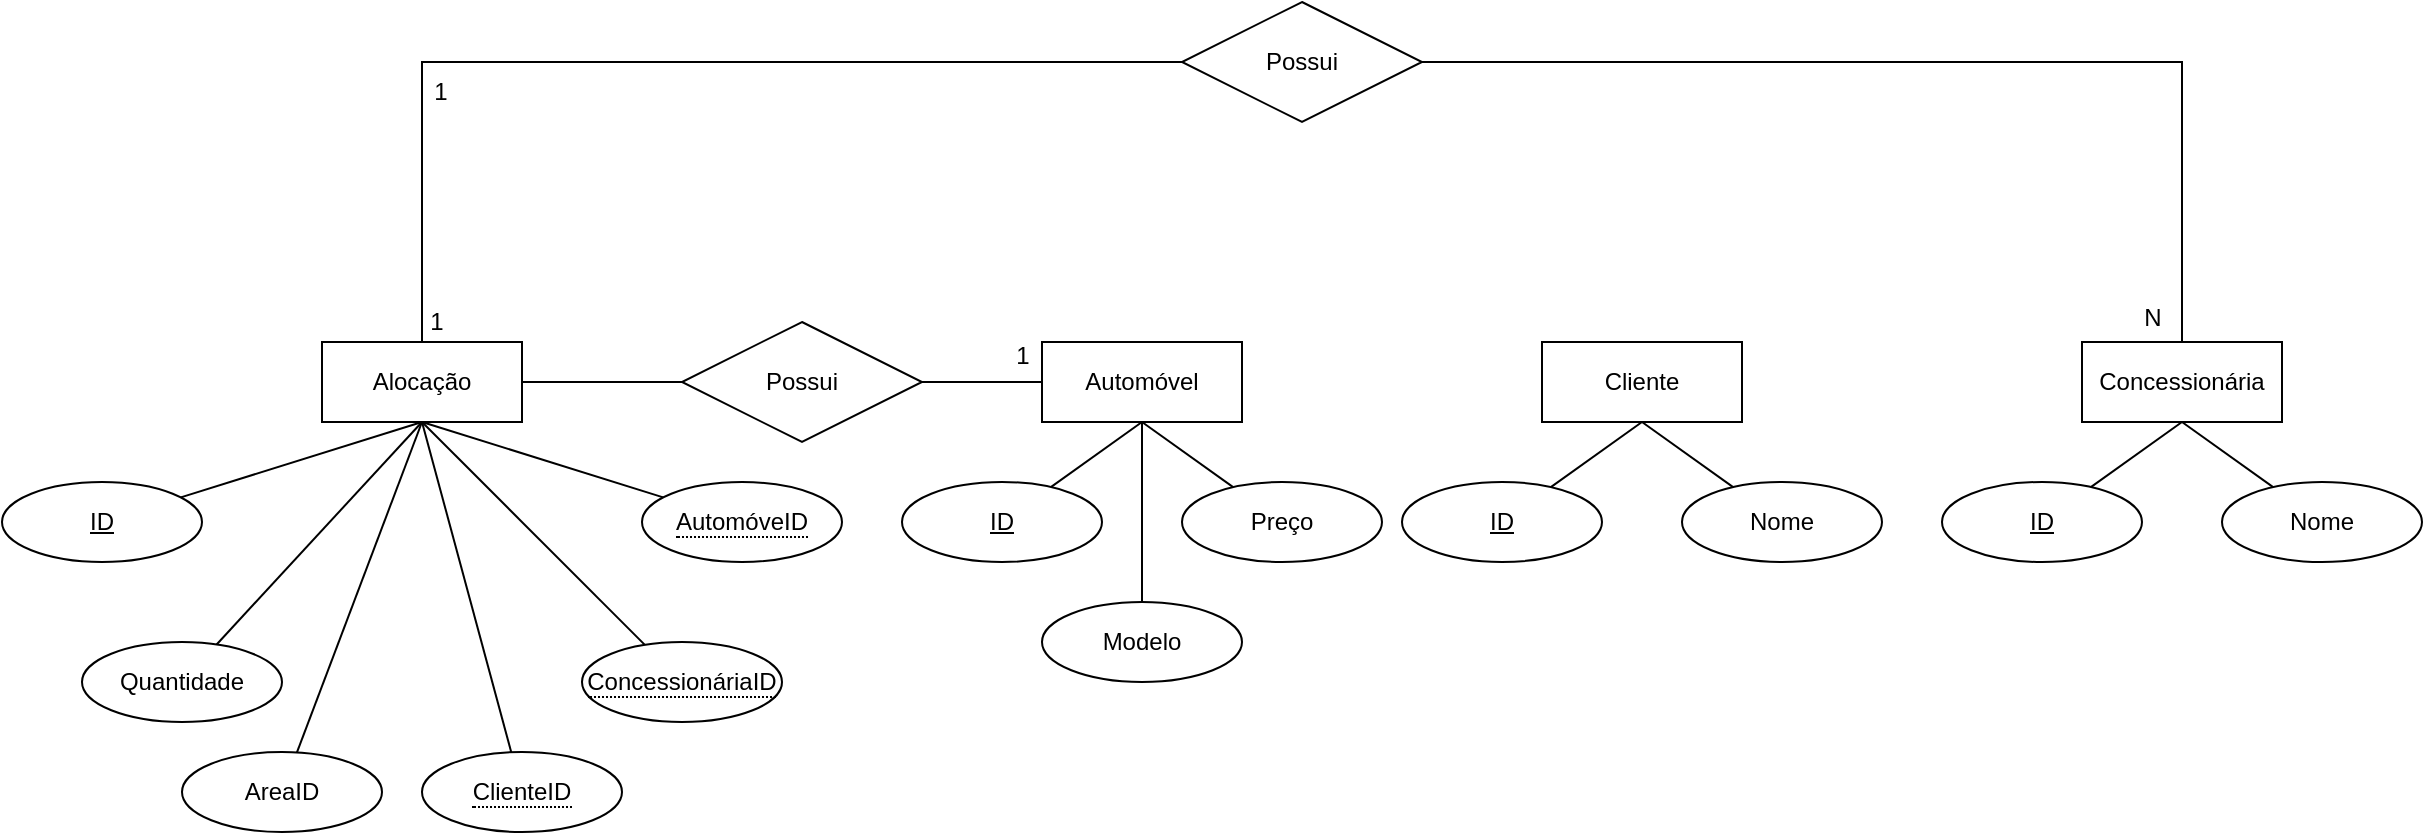 <mxfile version="24.7.17">
  <diagram name="Página-1" id="sWOV0-MNYNUwAabqBx78">
    <mxGraphModel dx="1393" dy="796" grid="1" gridSize="10" guides="1" tooltips="1" connect="1" arrows="1" fold="1" page="1" pageScale="1" pageWidth="827" pageHeight="1169" math="0" shadow="0">
      <root>
        <mxCell id="0" />
        <mxCell id="1" parent="0" />
        <mxCell id="vHhu7jdrx8c_PWsg0oYv-145" style="edgeStyle=orthogonalEdgeStyle;rounded=0;orthogonalLoop=1;jettySize=auto;html=1;entryX=0.5;entryY=0;entryDx=0;entryDy=0;endArrow=none;endFill=0;" edge="1" parent="1" source="vHhu7jdrx8c_PWsg0oYv-148" target="vHhu7jdrx8c_PWsg0oYv-173">
          <mxGeometry relative="1" as="geometry">
            <Array as="points">
              <mxPoint x="340" y="470" />
              <mxPoint x="1220" y="470" />
            </Array>
          </mxGeometry>
        </mxCell>
        <mxCell id="vHhu7jdrx8c_PWsg0oYv-147" style="edgeStyle=orthogonalEdgeStyle;rounded=0;orthogonalLoop=1;jettySize=auto;html=1;entryX=0;entryY=0.5;entryDx=0;entryDy=0;endArrow=none;endFill=0;" edge="1" parent="1" source="vHhu7jdrx8c_PWsg0oYv-181" target="vHhu7jdrx8c_PWsg0oYv-149">
          <mxGeometry relative="1" as="geometry" />
        </mxCell>
        <mxCell id="vHhu7jdrx8c_PWsg0oYv-148" value="Alocação" style="whiteSpace=wrap;html=1;align=center;" vertex="1" parent="1">
          <mxGeometry x="290" y="610" width="100" height="40" as="geometry" />
        </mxCell>
        <mxCell id="vHhu7jdrx8c_PWsg0oYv-149" value="Automóvel" style="whiteSpace=wrap;html=1;align=center;" vertex="1" parent="1">
          <mxGeometry x="650" y="610" width="100" height="40" as="geometry" />
        </mxCell>
        <mxCell id="vHhu7jdrx8c_PWsg0oYv-150" value="Cliente" style="whiteSpace=wrap;html=1;align=center;" vertex="1" parent="1">
          <mxGeometry x="900" y="610" width="100" height="40" as="geometry" />
        </mxCell>
        <mxCell id="vHhu7jdrx8c_PWsg0oYv-151" style="rounded=0;orthogonalLoop=1;jettySize=auto;html=1;entryX=0.5;entryY=1;entryDx=0;entryDy=0;endArrow=none;endFill=0;" edge="1" parent="1" source="vHhu7jdrx8c_PWsg0oYv-152" target="vHhu7jdrx8c_PWsg0oYv-148">
          <mxGeometry relative="1" as="geometry" />
        </mxCell>
        <mxCell id="vHhu7jdrx8c_PWsg0oYv-152" value="&lt;span style=&quot;border-bottom: 1px dotted&quot;&gt;ClienteID&lt;/span&gt;" style="ellipse;whiteSpace=wrap;html=1;align=center;" vertex="1" parent="1">
          <mxGeometry x="340" y="815" width="100" height="40" as="geometry" />
        </mxCell>
        <mxCell id="vHhu7jdrx8c_PWsg0oYv-153" style="rounded=0;orthogonalLoop=1;jettySize=auto;html=1;endArrow=none;endFill=0;" edge="1" parent="1" source="vHhu7jdrx8c_PWsg0oYv-154">
          <mxGeometry relative="1" as="geometry">
            <mxPoint x="340" y="650" as="targetPoint" />
          </mxGeometry>
        </mxCell>
        <mxCell id="vHhu7jdrx8c_PWsg0oYv-154" value="&lt;span style=&quot;border-bottom: 1px dotted&quot;&gt;AutomóveID&lt;/span&gt;" style="ellipse;whiteSpace=wrap;html=1;align=center;" vertex="1" parent="1">
          <mxGeometry x="450" y="680" width="100" height="40" as="geometry" />
        </mxCell>
        <mxCell id="vHhu7jdrx8c_PWsg0oYv-155" style="rounded=0;orthogonalLoop=1;jettySize=auto;html=1;endArrow=none;endFill=0;" edge="1" parent="1" source="vHhu7jdrx8c_PWsg0oYv-156">
          <mxGeometry relative="1" as="geometry">
            <mxPoint x="340" y="650" as="targetPoint" />
          </mxGeometry>
        </mxCell>
        <mxCell id="vHhu7jdrx8c_PWsg0oYv-156" value="&lt;span style=&quot;border-bottom: 1px dotted&quot;&gt;ConcessionáriaID&lt;/span&gt;" style="ellipse;whiteSpace=wrap;html=1;align=center;" vertex="1" parent="1">
          <mxGeometry x="420" y="760" width="100" height="40" as="geometry" />
        </mxCell>
        <mxCell id="vHhu7jdrx8c_PWsg0oYv-157" style="rounded=0;orthogonalLoop=1;jettySize=auto;html=1;entryX=0.5;entryY=1;entryDx=0;entryDy=0;endArrow=none;endFill=0;" edge="1" parent="1" source="vHhu7jdrx8c_PWsg0oYv-158" target="vHhu7jdrx8c_PWsg0oYv-148">
          <mxGeometry relative="1" as="geometry" />
        </mxCell>
        <mxCell id="vHhu7jdrx8c_PWsg0oYv-158" value="ID" style="ellipse;whiteSpace=wrap;html=1;align=center;fontStyle=4;" vertex="1" parent="1">
          <mxGeometry x="130" y="680" width="100" height="40" as="geometry" />
        </mxCell>
        <mxCell id="vHhu7jdrx8c_PWsg0oYv-159" style="rounded=0;orthogonalLoop=1;jettySize=auto;html=1;endArrow=none;endFill=0;" edge="1" parent="1" source="vHhu7jdrx8c_PWsg0oYv-160">
          <mxGeometry relative="1" as="geometry">
            <mxPoint x="340" y="650" as="targetPoint" />
          </mxGeometry>
        </mxCell>
        <mxCell id="vHhu7jdrx8c_PWsg0oYv-160" value="Quantidade" style="ellipse;whiteSpace=wrap;html=1;align=center;" vertex="1" parent="1">
          <mxGeometry x="170" y="760" width="100" height="40" as="geometry" />
        </mxCell>
        <mxCell id="vHhu7jdrx8c_PWsg0oYv-161" style="rounded=0;orthogonalLoop=1;jettySize=auto;html=1;endArrow=none;endFill=0;" edge="1" parent="1" source="vHhu7jdrx8c_PWsg0oYv-162">
          <mxGeometry relative="1" as="geometry">
            <mxPoint x="340" y="650" as="targetPoint" />
          </mxGeometry>
        </mxCell>
        <mxCell id="vHhu7jdrx8c_PWsg0oYv-162" value="AreaID" style="ellipse;whiteSpace=wrap;html=1;align=center;" vertex="1" parent="1">
          <mxGeometry x="220" y="815" width="100" height="40" as="geometry" />
        </mxCell>
        <mxCell id="vHhu7jdrx8c_PWsg0oYv-163" style="rounded=0;orthogonalLoop=1;jettySize=auto;html=1;entryX=0.5;entryY=1;entryDx=0;entryDy=0;endArrow=none;endFill=0;" edge="1" parent="1" source="vHhu7jdrx8c_PWsg0oYv-164" target="vHhu7jdrx8c_PWsg0oYv-149">
          <mxGeometry relative="1" as="geometry" />
        </mxCell>
        <mxCell id="vHhu7jdrx8c_PWsg0oYv-164" value="ID" style="ellipse;whiteSpace=wrap;html=1;align=center;fontStyle=4;" vertex="1" parent="1">
          <mxGeometry x="580" y="680" width="100" height="40" as="geometry" />
        </mxCell>
        <mxCell id="vHhu7jdrx8c_PWsg0oYv-165" style="rounded=0;orthogonalLoop=1;jettySize=auto;html=1;entryX=0.5;entryY=1;entryDx=0;entryDy=0;endArrow=none;endFill=0;" edge="1" parent="1" source="vHhu7jdrx8c_PWsg0oYv-166" target="vHhu7jdrx8c_PWsg0oYv-149">
          <mxGeometry relative="1" as="geometry" />
        </mxCell>
        <mxCell id="vHhu7jdrx8c_PWsg0oYv-166" value="Modelo" style="ellipse;whiteSpace=wrap;html=1;align=center;" vertex="1" parent="1">
          <mxGeometry x="650" y="740" width="100" height="40" as="geometry" />
        </mxCell>
        <mxCell id="vHhu7jdrx8c_PWsg0oYv-167" style="rounded=0;orthogonalLoop=1;jettySize=auto;html=1;entryX=0.5;entryY=1;entryDx=0;entryDy=0;endArrow=none;endFill=0;" edge="1" parent="1" source="vHhu7jdrx8c_PWsg0oYv-168" target="vHhu7jdrx8c_PWsg0oYv-149">
          <mxGeometry relative="1" as="geometry" />
        </mxCell>
        <mxCell id="vHhu7jdrx8c_PWsg0oYv-168" value="Preço" style="ellipse;whiteSpace=wrap;html=1;align=center;" vertex="1" parent="1">
          <mxGeometry x="720" y="680" width="100" height="40" as="geometry" />
        </mxCell>
        <mxCell id="vHhu7jdrx8c_PWsg0oYv-169" style="rounded=0;orthogonalLoop=1;jettySize=auto;html=1;entryX=0.5;entryY=1;entryDx=0;entryDy=0;endArrow=none;endFill=0;" edge="1" parent="1" source="vHhu7jdrx8c_PWsg0oYv-170" target="vHhu7jdrx8c_PWsg0oYv-150">
          <mxGeometry relative="1" as="geometry" />
        </mxCell>
        <mxCell id="vHhu7jdrx8c_PWsg0oYv-170" value="ID" style="ellipse;whiteSpace=wrap;html=1;align=center;fontStyle=4;" vertex="1" parent="1">
          <mxGeometry x="830" y="680" width="100" height="40" as="geometry" />
        </mxCell>
        <mxCell id="vHhu7jdrx8c_PWsg0oYv-171" style="rounded=0;orthogonalLoop=1;jettySize=auto;html=1;entryX=0.5;entryY=1;entryDx=0;entryDy=0;endArrow=none;endFill=0;" edge="1" parent="1" source="vHhu7jdrx8c_PWsg0oYv-172" target="vHhu7jdrx8c_PWsg0oYv-150">
          <mxGeometry relative="1" as="geometry" />
        </mxCell>
        <mxCell id="vHhu7jdrx8c_PWsg0oYv-172" value="Nome" style="ellipse;whiteSpace=wrap;html=1;align=center;" vertex="1" parent="1">
          <mxGeometry x="970" y="680" width="100" height="40" as="geometry" />
        </mxCell>
        <mxCell id="vHhu7jdrx8c_PWsg0oYv-173" value="Concessionária" style="whiteSpace=wrap;html=1;align=center;" vertex="1" parent="1">
          <mxGeometry x="1170" y="610" width="100" height="40" as="geometry" />
        </mxCell>
        <mxCell id="vHhu7jdrx8c_PWsg0oYv-174" style="rounded=0;orthogonalLoop=1;jettySize=auto;html=1;entryX=0.5;entryY=1;entryDx=0;entryDy=0;endArrow=none;endFill=0;" edge="1" parent="1" source="vHhu7jdrx8c_PWsg0oYv-175" target="vHhu7jdrx8c_PWsg0oYv-173">
          <mxGeometry relative="1" as="geometry" />
        </mxCell>
        <mxCell id="vHhu7jdrx8c_PWsg0oYv-175" value="ID" style="ellipse;whiteSpace=wrap;html=1;align=center;fontStyle=4;" vertex="1" parent="1">
          <mxGeometry x="1100" y="680" width="100" height="40" as="geometry" />
        </mxCell>
        <mxCell id="vHhu7jdrx8c_PWsg0oYv-176" style="rounded=0;orthogonalLoop=1;jettySize=auto;html=1;entryX=0.5;entryY=1;entryDx=0;entryDy=0;endArrow=none;endFill=0;" edge="1" parent="1" source="vHhu7jdrx8c_PWsg0oYv-177" target="vHhu7jdrx8c_PWsg0oYv-173">
          <mxGeometry relative="1" as="geometry" />
        </mxCell>
        <mxCell id="vHhu7jdrx8c_PWsg0oYv-177" value="Nome" style="ellipse;whiteSpace=wrap;html=1;align=center;" vertex="1" parent="1">
          <mxGeometry x="1240" y="680" width="100" height="40" as="geometry" />
        </mxCell>
        <mxCell id="vHhu7jdrx8c_PWsg0oYv-178" value="Possui" style="shape=rhombus;perimeter=rhombusPerimeter;whiteSpace=wrap;html=1;align=center;" vertex="1" parent="1">
          <mxGeometry x="720" y="440" width="120" height="60" as="geometry" />
        </mxCell>
        <mxCell id="vHhu7jdrx8c_PWsg0oYv-180" value="" style="edgeStyle=orthogonalEdgeStyle;rounded=0;orthogonalLoop=1;jettySize=auto;html=1;entryX=0;entryY=0.5;entryDx=0;entryDy=0;endArrow=none;endFill=0;" edge="1" parent="1" source="vHhu7jdrx8c_PWsg0oYv-148" target="vHhu7jdrx8c_PWsg0oYv-181">
          <mxGeometry relative="1" as="geometry">
            <mxPoint x="390" y="630" as="sourcePoint" />
            <mxPoint x="650" y="630" as="targetPoint" />
          </mxGeometry>
        </mxCell>
        <mxCell id="vHhu7jdrx8c_PWsg0oYv-181" value="Possui" style="shape=rhombus;perimeter=rhombusPerimeter;whiteSpace=wrap;html=1;align=center;" vertex="1" parent="1">
          <mxGeometry x="470" y="600" width="120" height="60" as="geometry" />
        </mxCell>
        <mxCell id="vHhu7jdrx8c_PWsg0oYv-182" value="1" style="text;html=1;align=center;verticalAlign=middle;resizable=0;points=[];autosize=1;strokeColor=none;fillColor=none;" vertex="1" parent="1">
          <mxGeometry x="332" y="585" width="30" height="30" as="geometry" />
        </mxCell>
        <mxCell id="vHhu7jdrx8c_PWsg0oYv-184" value="1" style="text;html=1;align=center;verticalAlign=middle;resizable=0;points=[];autosize=1;strokeColor=none;fillColor=none;" vertex="1" parent="1">
          <mxGeometry x="334" y="470" width="30" height="30" as="geometry" />
        </mxCell>
        <mxCell id="vHhu7jdrx8c_PWsg0oYv-185" value="1" style="text;html=1;align=center;verticalAlign=middle;resizable=0;points=[];autosize=1;strokeColor=none;fillColor=none;" vertex="1" parent="1">
          <mxGeometry x="625" y="602" width="30" height="30" as="geometry" />
        </mxCell>
        <mxCell id="vHhu7jdrx8c_PWsg0oYv-187" value="N" style="text;html=1;align=center;verticalAlign=middle;resizable=0;points=[];autosize=1;strokeColor=none;fillColor=none;" vertex="1" parent="1">
          <mxGeometry x="1190" y="583" width="30" height="30" as="geometry" />
        </mxCell>
      </root>
    </mxGraphModel>
  </diagram>
</mxfile>
